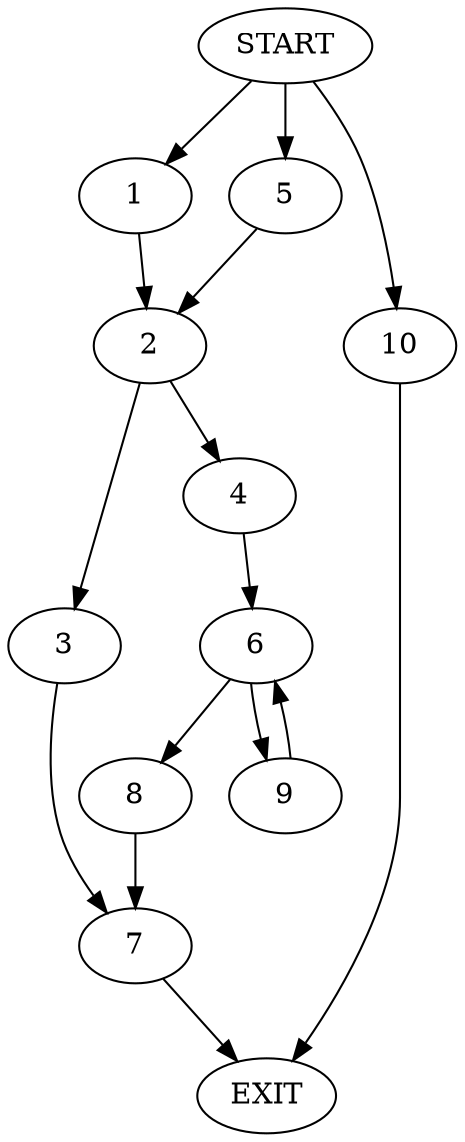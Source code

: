 digraph {
0 [label="START"]
11 [label="EXIT"]
0 -> 1
1 -> 2
2 -> 3
2 -> 4
0 -> 5
5 -> 2
4 -> 6
3 -> 7
6 -> 8
6 -> 9
0 -> 10
10 -> 11
8 -> 7
9 -> 6
7 -> 11
}
